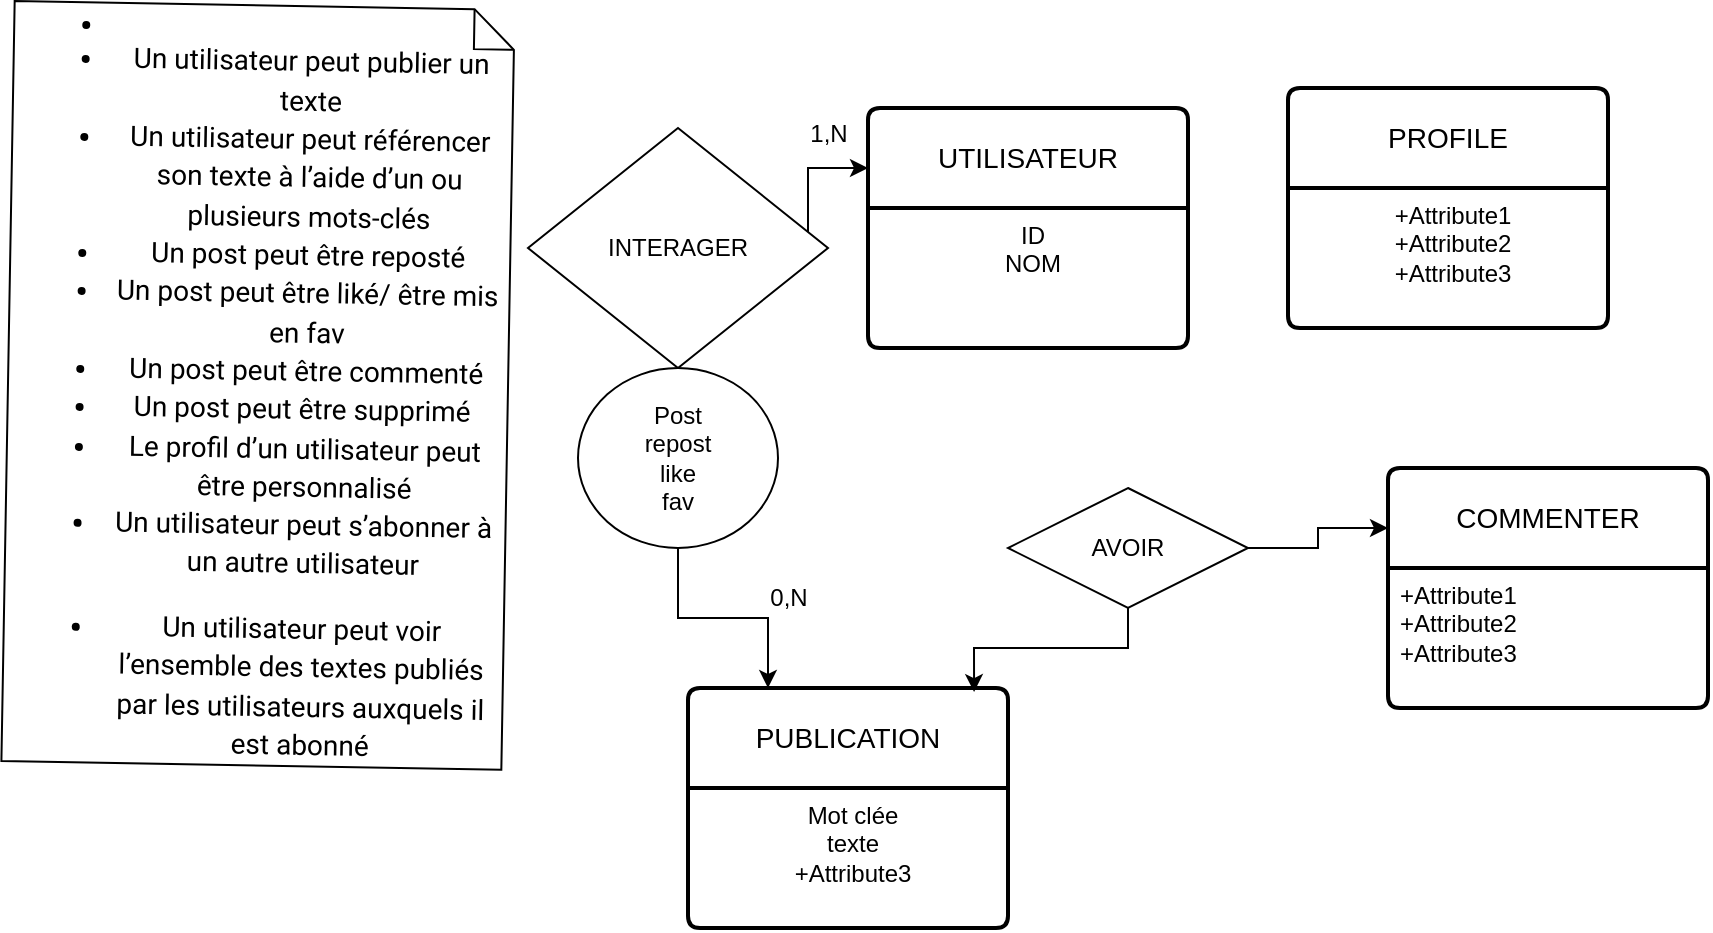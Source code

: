 <mxfile version="22.1.4" type="github">
  <diagram id="R2lEEEUBdFMjLlhIrx00" name="Page-1">
    <mxGraphModel dx="880" dy="1303" grid="1" gridSize="10" guides="1" tooltips="1" connect="1" arrows="1" fold="1" page="1" pageScale="1" pageWidth="1100" pageHeight="850" math="0" shadow="0" extFonts="Permanent Marker^https://fonts.googleapis.com/css?family=Permanent+Marker">
      <root>
        <mxCell id="0" />
        <mxCell id="1" parent="0" />
        <mxCell id="jCPew9xWDgTRCIevKKTK-1" value="&lt;ul style=&quot;margin-top: 0px; margin-bottom: 0px; padding-inline-start: 48px; font-size: 14px;&quot;&gt;&lt;li aria-level=&quot;1&quot; style=&quot;list-style-type: disc; font-family: Roboto, sans-serif; background-color: transparent; font-variant-numeric: normal; font-variant-east-asian: normal; font-variant-alternates: normal; font-variant-position: normal; vertical-align: baseline;&quot; dir=&quot;ltr&quot;&gt;&lt;p role=&quot;presentation&quot; style=&quot;line-height:1.38;margin-top:0pt;margin-bottom:0pt;&quot; dir=&quot;ltr&quot;&gt;&lt;/p&gt;&lt;/li&gt;&lt;li aria-level=&quot;1&quot; style=&quot;list-style-type: disc; font-family: Roboto, sans-serif; background-color: transparent; font-variant-numeric: normal; font-variant-east-asian: normal; font-variant-alternates: normal; font-variant-position: normal; vertical-align: baseline;&quot; dir=&quot;ltr&quot;&gt;&lt;p role=&quot;presentation&quot; style=&quot;line-height:1.38;margin-top:0pt;margin-bottom:0pt;&quot; dir=&quot;ltr&quot;&gt;&lt;span style=&quot;background-color: transparent; font-variant-numeric: normal; font-variant-east-asian: normal; font-variant-alternates: normal; font-variant-position: normal; vertical-align: baseline;&quot;&gt;&lt;font style=&quot;font-size: 14px;&quot;&gt;Un utilisateur peut publier un texte&lt;/font&gt;&lt;/span&gt;&lt;/p&gt;&lt;/li&gt;&lt;li aria-level=&quot;1&quot; style=&quot;list-style-type: disc; font-family: Roboto, sans-serif; background-color: transparent; font-variant-numeric: normal; font-variant-east-asian: normal; font-variant-alternates: normal; font-variant-position: normal; vertical-align: baseline;&quot; dir=&quot;ltr&quot;&gt;&lt;p role=&quot;presentation&quot; style=&quot;line-height:1.38;margin-top:0pt;margin-bottom:0pt;&quot; dir=&quot;ltr&quot;&gt;&lt;span style=&quot;background-color: transparent; font-variant-numeric: normal; font-variant-east-asian: normal; font-variant-alternates: normal; font-variant-position: normal; vertical-align: baseline;&quot;&gt;&lt;font style=&quot;font-size: 14px;&quot;&gt;Un utilisateur peut référencer son texte à l’aide d’un ou plusieurs mots-clés&lt;/font&gt;&lt;/span&gt;&lt;/p&gt;&lt;/li&gt;&lt;li aria-level=&quot;1&quot; style=&quot;list-style-type: disc; font-family: Roboto, sans-serif; background-color: transparent; font-variant-numeric: normal; font-variant-east-asian: normal; font-variant-alternates: normal; font-variant-position: normal; vertical-align: baseline;&quot; dir=&quot;ltr&quot;&gt;&lt;p role=&quot;presentation&quot; style=&quot;line-height:1.38;margin-top:0pt;margin-bottom:0pt;&quot; dir=&quot;ltr&quot;&gt;&lt;span style=&quot;background-color: transparent; font-variant-numeric: normal; font-variant-east-asian: normal; font-variant-alternates: normal; font-variant-position: normal; vertical-align: baseline;&quot;&gt;&lt;font style=&quot;font-size: 14px;&quot;&gt;Un post peut être reposté&lt;/font&gt;&lt;/span&gt;&lt;/p&gt;&lt;/li&gt;&lt;li aria-level=&quot;1&quot; style=&quot;list-style-type: disc; font-family: Roboto, sans-serif; background-color: transparent; font-variant-numeric: normal; font-variant-east-asian: normal; font-variant-alternates: normal; font-variant-position: normal; vertical-align: baseline;&quot; dir=&quot;ltr&quot;&gt;&lt;p role=&quot;presentation&quot; style=&quot;line-height:1.38;margin-top:0pt;margin-bottom:0pt;&quot; dir=&quot;ltr&quot;&gt;&lt;span style=&quot;background-color: transparent; font-variant-numeric: normal; font-variant-east-asian: normal; font-variant-alternates: normal; font-variant-position: normal; vertical-align: baseline;&quot;&gt;&lt;font style=&quot;font-size: 14px;&quot;&gt;Un post peut être liké/ être mis en fav&lt;/font&gt;&lt;/span&gt;&lt;/p&gt;&lt;/li&gt;&lt;li aria-level=&quot;1&quot; style=&quot;list-style-type: disc; font-family: Roboto, sans-serif; background-color: transparent; font-variant-numeric: normal; font-variant-east-asian: normal; font-variant-alternates: normal; font-variant-position: normal; vertical-align: baseline;&quot; dir=&quot;ltr&quot;&gt;&lt;p role=&quot;presentation&quot; style=&quot;line-height:1.38;margin-top:0pt;margin-bottom:0pt;&quot; dir=&quot;ltr&quot;&gt;&lt;span style=&quot;background-color: transparent; font-variant-numeric: normal; font-variant-east-asian: normal; font-variant-alternates: normal; font-variant-position: normal; vertical-align: baseline;&quot;&gt;&lt;font style=&quot;font-size: 14px;&quot;&gt;Un post peut être commenté&lt;/font&gt;&lt;/span&gt;&lt;/p&gt;&lt;/li&gt;&lt;li aria-level=&quot;1&quot; style=&quot;list-style-type: disc; font-family: Roboto, sans-serif; background-color: transparent; font-variant-numeric: normal; font-variant-east-asian: normal; font-variant-alternates: normal; font-variant-position: normal; vertical-align: baseline;&quot; dir=&quot;ltr&quot;&gt;&lt;p role=&quot;presentation&quot; style=&quot;line-height:1.38;margin-top:0pt;margin-bottom:0pt;&quot; dir=&quot;ltr&quot;&gt;&lt;span style=&quot;background-color: transparent; font-variant-numeric: normal; font-variant-east-asian: normal; font-variant-alternates: normal; font-variant-position: normal; vertical-align: baseline;&quot;&gt;&lt;font style=&quot;font-size: 14px;&quot;&gt;Un post peut être supprimé&amp;nbsp;&lt;/font&gt;&lt;/span&gt;&lt;/p&gt;&lt;/li&gt;&lt;li aria-level=&quot;1&quot; style=&quot;list-style-type: disc; font-family: Roboto, sans-serif; background-color: transparent; font-variant-numeric: normal; font-variant-east-asian: normal; font-variant-alternates: normal; font-variant-position: normal; vertical-align: baseline;&quot; dir=&quot;ltr&quot;&gt;&lt;p role=&quot;presentation&quot; style=&quot;line-height:1.38;margin-top:0pt;margin-bottom:0pt;&quot; dir=&quot;ltr&quot;&gt;&lt;span style=&quot;background-color: transparent; font-variant-numeric: normal; font-variant-east-asian: normal; font-variant-alternates: normal; font-variant-position: normal; vertical-align: baseline;&quot;&gt;&lt;font style=&quot;font-size: 14px;&quot;&gt;Le profil d’un utilisateur peut être personnalisé&lt;/font&gt;&lt;/span&gt;&lt;/p&gt;&lt;/li&gt;&lt;li aria-level=&quot;1&quot; style=&quot;list-style-type: disc; font-family: Roboto, sans-serif; background-color: transparent; font-variant-numeric: normal; font-variant-east-asian: normal; font-variant-alternates: normal; font-variant-position: normal; vertical-align: baseline;&quot; dir=&quot;ltr&quot;&gt;&lt;p role=&quot;presentation&quot; style=&quot;line-height:1.38;margin-top:0pt;margin-bottom:10pt;&quot; dir=&quot;ltr&quot;&gt;&lt;span style=&quot;background-color: transparent; font-variant-numeric: normal; font-variant-east-asian: normal; font-variant-alternates: normal; font-variant-position: normal; vertical-align: baseline;&quot;&gt;&lt;font style=&quot;font-size: 14px;&quot;&gt;Un utilisateur peut s’abonner à un autre utilisateur&lt;/font&gt;&lt;/span&gt;&lt;/p&gt;&lt;/li&gt;&lt;li aria-level=&quot;1&quot; style=&quot;list-style-type: disc; font-family: Roboto, sans-serif; background-color: transparent; font-variant-numeric: normal; font-variant-east-asian: normal; font-variant-alternates: normal; font-variant-position: normal; vertical-align: baseline;&quot; dir=&quot;ltr&quot;&gt;&lt;p role=&quot;presentation&quot; style=&quot;line-height:1.38;margin-top:0pt;margin-bottom:0pt;&quot; dir=&quot;ltr&quot;&gt;&lt;span style=&quot;background-color: transparent; font-variant-numeric: normal; font-variant-east-asian: normal; font-variant-alternates: normal; font-variant-position: normal; vertical-align: baseline;&quot;&gt;&lt;font style=&quot;font-size: 14px;&quot;&gt;Un utilisateur peut voir l’ensemble des textes publiés par les utilisateurs auxquels il est abonné&lt;/font&gt;&lt;/span&gt;&lt;/p&gt;&lt;/li&gt;&lt;/ul&gt;&lt;font style=&quot;font-size: 14px;&quot;&gt;&lt;span id=&quot;docs-internal-guid-afa54a96-7fff-a467-891f-8bc9276a1767&quot;&gt;&lt;/span&gt;&lt;/font&gt;" style="shape=note;size=20;whiteSpace=wrap;html=1;rotation=1;align=center;" vertex="1" parent="1">
          <mxGeometry x="10" y="-91.29" width="250" height="380" as="geometry" />
        </mxCell>
        <mxCell id="jCPew9xWDgTRCIevKKTK-2" value="UTILISATEUR" style="swimlane;childLayout=stackLayout;horizontal=1;startSize=50;horizontalStack=0;rounded=1;fontSize=14;fontStyle=0;strokeWidth=2;resizeParent=0;resizeLast=1;shadow=0;dashed=0;align=center;arcSize=4;whiteSpace=wrap;html=1;" vertex="1" parent="1">
          <mxGeometry x="440" y="-40" width="160" height="120" as="geometry" />
        </mxCell>
        <mxCell id="jCPew9xWDgTRCIevKKTK-3" value="ID&lt;br&gt;NOM&lt;br&gt;" style="align=center;strokeColor=none;fillColor=none;spacingLeft=4;fontSize=12;verticalAlign=top;resizable=0;rotatable=0;part=1;html=1;" vertex="1" parent="jCPew9xWDgTRCIevKKTK-2">
          <mxGeometry y="50" width="160" height="70" as="geometry" />
        </mxCell>
        <mxCell id="jCPew9xWDgTRCIevKKTK-4" value="PUBLICATION" style="swimlane;childLayout=stackLayout;horizontal=1;startSize=50;horizontalStack=0;rounded=1;fontSize=14;fontStyle=0;strokeWidth=2;resizeParent=0;resizeLast=1;shadow=0;dashed=0;align=center;arcSize=4;whiteSpace=wrap;html=1;" vertex="1" parent="1">
          <mxGeometry x="350" y="250" width="160" height="120" as="geometry" />
        </mxCell>
        <mxCell id="jCPew9xWDgTRCIevKKTK-5" value="Mot clée&lt;br&gt;texte&lt;br&gt;+Attribute3" style="align=center;strokeColor=none;fillColor=none;spacingLeft=4;fontSize=12;verticalAlign=top;resizable=0;rotatable=0;part=1;html=1;" vertex="1" parent="jCPew9xWDgTRCIevKKTK-4">
          <mxGeometry y="50" width="160" height="70" as="geometry" />
        </mxCell>
        <mxCell id="jCPew9xWDgTRCIevKKTK-8" value="PROFILE" style="swimlane;childLayout=stackLayout;horizontal=1;startSize=50;horizontalStack=0;rounded=1;fontSize=14;fontStyle=0;strokeWidth=2;resizeParent=0;resizeLast=1;shadow=0;dashed=0;align=center;arcSize=4;whiteSpace=wrap;html=1;" vertex="1" parent="1">
          <mxGeometry x="650" y="-50" width="160" height="120" as="geometry" />
        </mxCell>
        <mxCell id="jCPew9xWDgTRCIevKKTK-9" value="+Attribute1&#xa;+Attribute2&#xa;+Attribute3" style="align=center;strokeColor=none;fillColor=none;spacingLeft=4;fontSize=12;verticalAlign=top;resizable=0;rotatable=0;part=1;html=1;" vertex="1" parent="jCPew9xWDgTRCIevKKTK-8">
          <mxGeometry y="50" width="160" height="70" as="geometry" />
        </mxCell>
        <mxCell id="jCPew9xWDgTRCIevKKTK-14" style="edgeStyle=orthogonalEdgeStyle;rounded=0;orthogonalLoop=1;jettySize=auto;html=1;exitX=1;exitY=0.5;exitDx=0;exitDy=0;entryX=0;entryY=0.25;entryDx=0;entryDy=0;" edge="1" parent="1" source="jCPew9xWDgTRCIevKKTK-10" target="jCPew9xWDgTRCIevKKTK-2">
          <mxGeometry relative="1" as="geometry">
            <Array as="points">
              <mxPoint x="410" y="30" />
              <mxPoint x="410" y="-10" />
            </Array>
          </mxGeometry>
        </mxCell>
        <mxCell id="jCPew9xWDgTRCIevKKTK-15" style="edgeStyle=orthogonalEdgeStyle;rounded=0;orthogonalLoop=1;jettySize=auto;html=1;entryX=0.25;entryY=0;entryDx=0;entryDy=0;exitX=0.5;exitY=1;exitDx=0;exitDy=0;" edge="1" parent="1" source="jCPew9xWDgTRCIevKKTK-18" target="jCPew9xWDgTRCIevKKTK-4">
          <mxGeometry relative="1" as="geometry">
            <mxPoint x="360" y="180" as="sourcePoint" />
          </mxGeometry>
        </mxCell>
        <mxCell id="jCPew9xWDgTRCIevKKTK-10" value="INTERAGER" style="shape=rhombus;perimeter=rhombusPerimeter;whiteSpace=wrap;html=1;align=center;" vertex="1" parent="1">
          <mxGeometry x="270" y="-30" width="150" height="120" as="geometry" />
        </mxCell>
        <mxCell id="jCPew9xWDgTRCIevKKTK-16" value="1,N" style="text;html=1;align=center;verticalAlign=middle;resizable=0;points=[];autosize=1;strokeColor=none;fillColor=none;" vertex="1" parent="1">
          <mxGeometry x="400" y="-42" width="40" height="30" as="geometry" />
        </mxCell>
        <mxCell id="jCPew9xWDgTRCIevKKTK-17" value="0,N" style="text;html=1;align=center;verticalAlign=middle;resizable=0;points=[];autosize=1;strokeColor=none;fillColor=none;" vertex="1" parent="1">
          <mxGeometry x="380" y="190" width="40" height="30" as="geometry" />
        </mxCell>
        <mxCell id="jCPew9xWDgTRCIevKKTK-18" value="Post&lt;br&gt;repost&lt;br&gt;like&lt;br&gt;fav" style="ellipse;whiteSpace=wrap;html=1;align=center;" vertex="1" parent="1">
          <mxGeometry x="295" y="90" width="100" height="90" as="geometry" />
        </mxCell>
        <mxCell id="jCPew9xWDgTRCIevKKTK-19" value="COMMENTER" style="swimlane;childLayout=stackLayout;horizontal=1;startSize=50;horizontalStack=0;rounded=1;fontSize=14;fontStyle=0;strokeWidth=2;resizeParent=0;resizeLast=1;shadow=0;dashed=0;align=center;arcSize=4;whiteSpace=wrap;html=1;" vertex="1" parent="1">
          <mxGeometry x="700" y="140" width="160" height="120" as="geometry" />
        </mxCell>
        <mxCell id="jCPew9xWDgTRCIevKKTK-20" value="+Attribute1&#xa;+Attribute2&#xa;+Attribute3" style="align=left;strokeColor=none;fillColor=none;spacingLeft=4;fontSize=12;verticalAlign=top;resizable=0;rotatable=0;part=1;html=1;" vertex="1" parent="jCPew9xWDgTRCIevKKTK-19">
          <mxGeometry y="50" width="160" height="70" as="geometry" />
        </mxCell>
        <mxCell id="jCPew9xWDgTRCIevKKTK-23" style="edgeStyle=orthogonalEdgeStyle;rounded=0;orthogonalLoop=1;jettySize=auto;html=1;exitX=1;exitY=0.5;exitDx=0;exitDy=0;entryX=0;entryY=0.25;entryDx=0;entryDy=0;" edge="1" parent="1" source="jCPew9xWDgTRCIevKKTK-21" target="jCPew9xWDgTRCIevKKTK-19">
          <mxGeometry relative="1" as="geometry" />
        </mxCell>
        <mxCell id="jCPew9xWDgTRCIevKKTK-21" value="AVOIR" style="shape=rhombus;perimeter=rhombusPerimeter;whiteSpace=wrap;html=1;align=center;" vertex="1" parent="1">
          <mxGeometry x="510" y="150" width="120" height="60" as="geometry" />
        </mxCell>
        <mxCell id="jCPew9xWDgTRCIevKKTK-22" style="edgeStyle=orthogonalEdgeStyle;rounded=0;orthogonalLoop=1;jettySize=auto;html=1;entryX=0.894;entryY=0.017;entryDx=0;entryDy=0;entryPerimeter=0;" edge="1" parent="1" source="jCPew9xWDgTRCIevKKTK-21" target="jCPew9xWDgTRCIevKKTK-4">
          <mxGeometry relative="1" as="geometry" />
        </mxCell>
      </root>
    </mxGraphModel>
  </diagram>
</mxfile>
